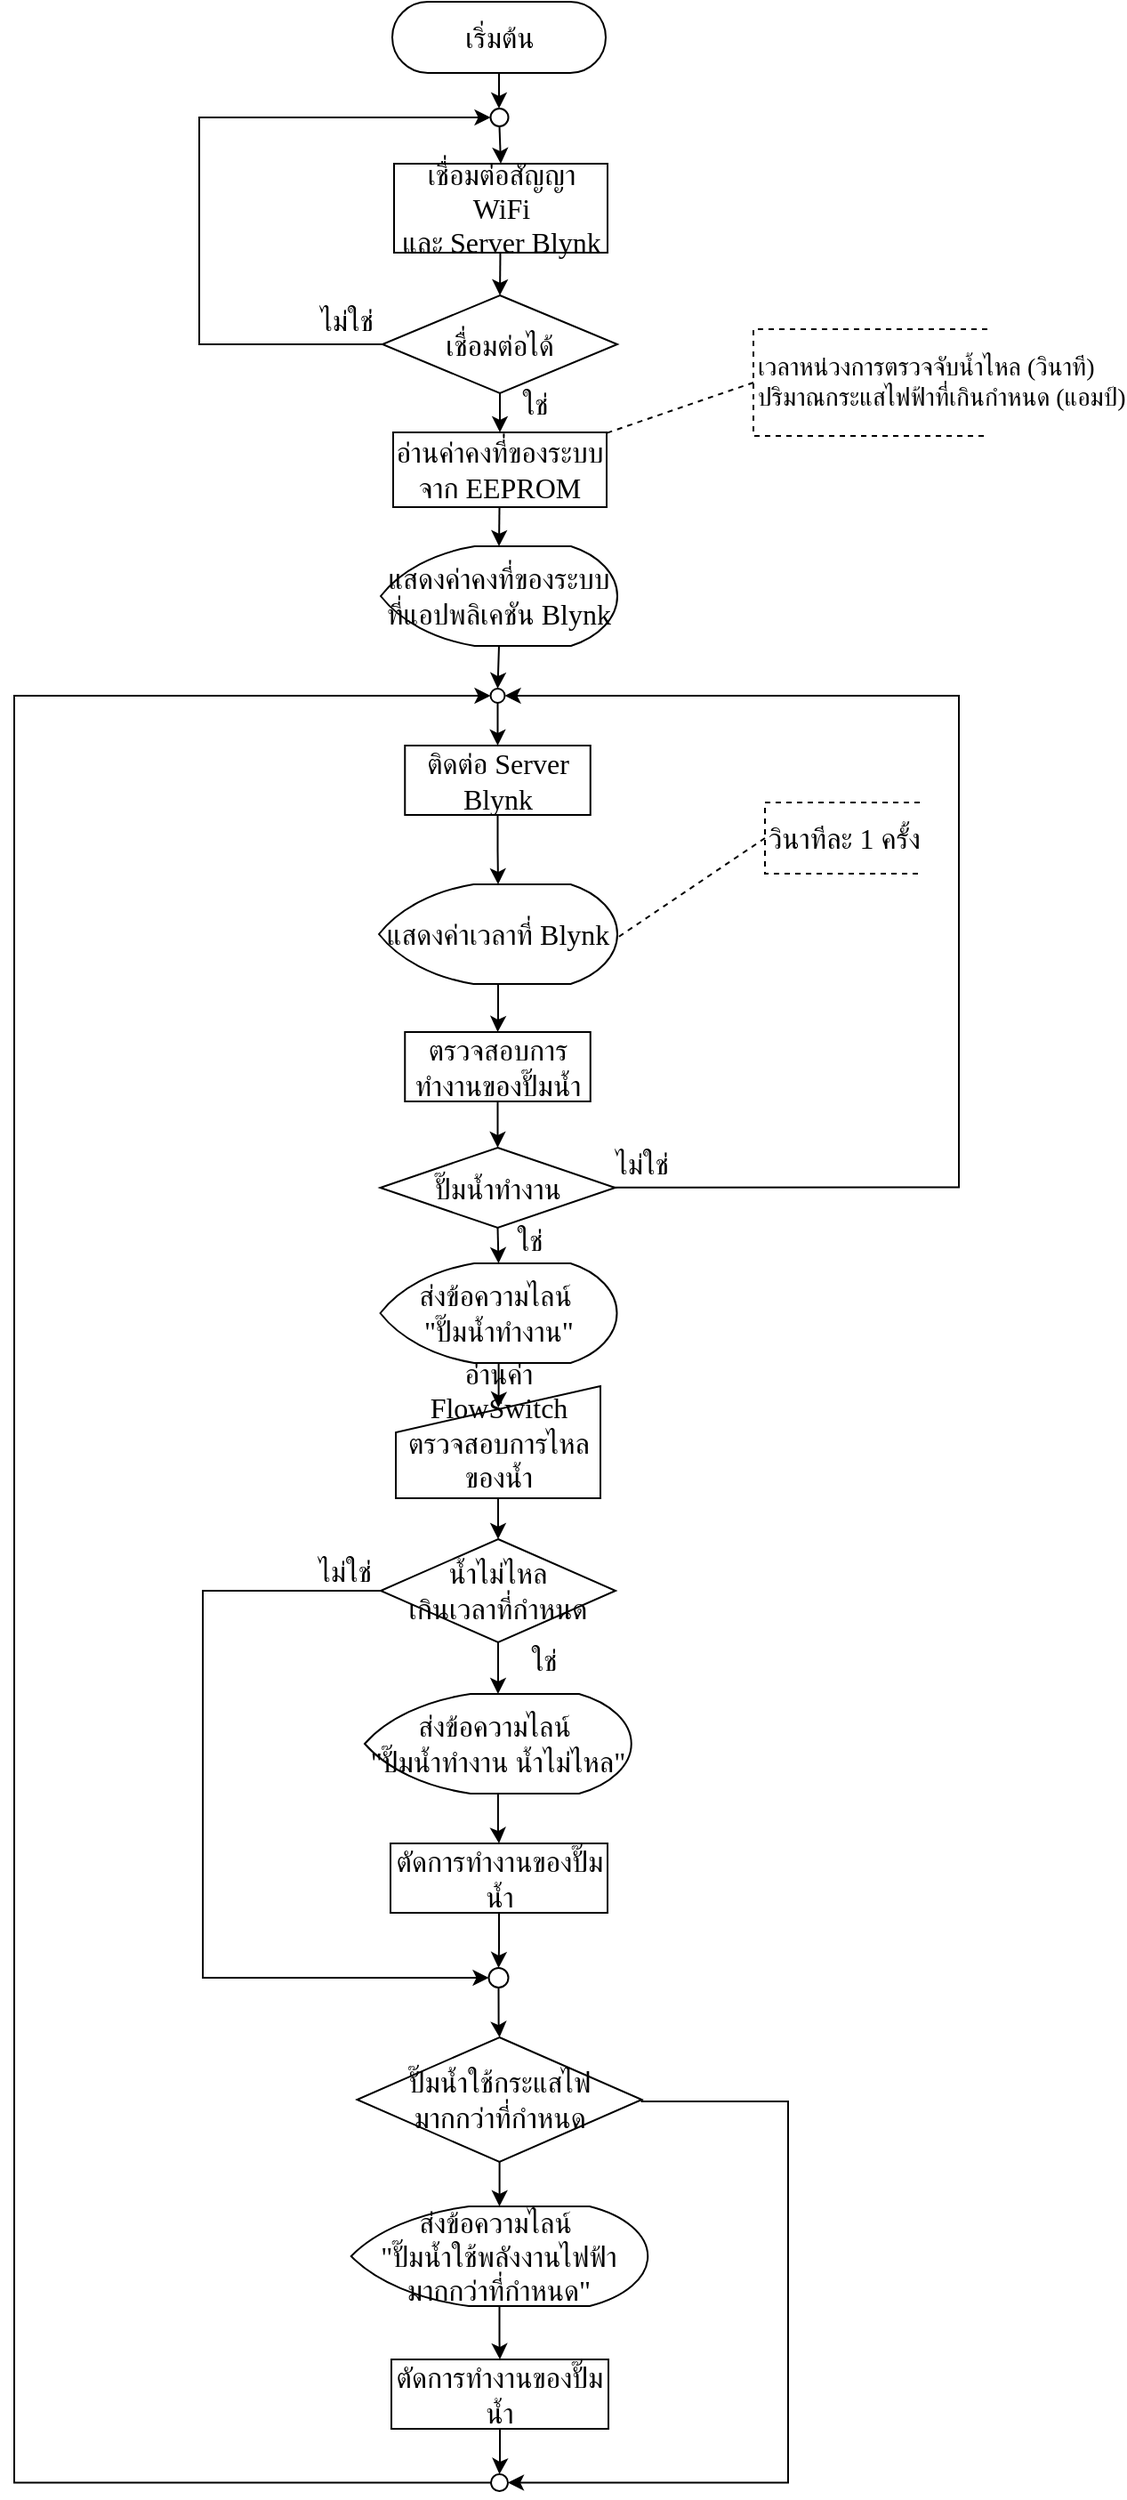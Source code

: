 <mxfile version="24.4.4" type="device">
  <diagram id="C5RBs43oDa-KdzZeNtuy" name="Page-1">
    <mxGraphModel dx="1615" dy="788" grid="0" gridSize="10" guides="1" tooltips="1" connect="1" arrows="1" fold="1" page="1" pageScale="1" pageWidth="827" pageHeight="1169" math="0" shadow="0">
      <root>
        <mxCell id="WIyWlLk6GJQsqaUBKTNV-0" />
        <mxCell id="WIyWlLk6GJQsqaUBKTNV-1" parent="WIyWlLk6GJQsqaUBKTNV-0" />
        <mxCell id="9Dl25UWo1p4aJF2bHYSF-2" value="" style="edgeStyle=orthogonalEdgeStyle;rounded=0;orthogonalLoop=1;jettySize=auto;html=1;entryX=0.5;entryY=0;entryDx=0;entryDy=0;" parent="WIyWlLk6GJQsqaUBKTNV-1" source="WIyWlLk6GJQsqaUBKTNV-3" target="9Dl25UWo1p4aJF2bHYSF-7" edge="1">
          <mxGeometry relative="1" as="geometry">
            <mxPoint x="390" y="79" as="targetPoint" />
          </mxGeometry>
        </mxCell>
        <mxCell id="WIyWlLk6GJQsqaUBKTNV-3" value="เริ่มต้น" style="rounded=1;whiteSpace=wrap;html=1;fontSize=16;glass=0;strokeWidth=1;shadow=0;arcSize=50;fontFamily=Angsana New;" parent="WIyWlLk6GJQsqaUBKTNV-1" vertex="1">
          <mxGeometry x="329.5" y="80" width="120" height="40" as="geometry" />
        </mxCell>
        <mxCell id="ng9mBBSaT-rFHwD7lpen-28" value="ไม่ใช่" style="text;html=1;strokeColor=none;fillColor=none;align=center;verticalAlign=middle;whiteSpace=wrap;rounded=0;fontFamily=Angsana New;fontSize=16;" parent="WIyWlLk6GJQsqaUBKTNV-1" vertex="1">
          <mxGeometry x="284" y="248.5" width="40" height="20" as="geometry" />
        </mxCell>
        <mxCell id="9Dl25UWo1p4aJF2bHYSF-3" value="&lt;div style=&quot;&quot;&gt;เชื่อมต่อสัญญา WiFi&lt;/div&gt;&lt;div style=&quot;&quot;&gt;และ Server Blynk&lt;/div&gt;" style="rounded=0;whiteSpace=wrap;html=1;fontFamily=Angsana New;fontSize=16;align=center;" parent="WIyWlLk6GJQsqaUBKTNV-1" vertex="1">
          <mxGeometry x="330.5" y="171" width="120" height="50" as="geometry" />
        </mxCell>
        <mxCell id="9Dl25UWo1p4aJF2bHYSF-23" value="" style="edgeStyle=orthogonalEdgeStyle;rounded=0;orthogonalLoop=1;jettySize=auto;html=1;" parent="WIyWlLk6GJQsqaUBKTNV-1" source="9Dl25UWo1p4aJF2bHYSF-6" target="9Dl25UWo1p4aJF2bHYSF-21" edge="1">
          <mxGeometry relative="1" as="geometry" />
        </mxCell>
        <mxCell id="o7gqgrwFCgOGfCgpgL1x-21" style="edgeStyle=orthogonalEdgeStyle;rounded=0;orthogonalLoop=1;jettySize=auto;html=1;exitX=0;exitY=0.5;exitDx=0;exitDy=0;entryX=0;entryY=0.5;entryDx=0;entryDy=0;" parent="WIyWlLk6GJQsqaUBKTNV-1" source="9Dl25UWo1p4aJF2bHYSF-6" target="9Dl25UWo1p4aJF2bHYSF-7" edge="1">
          <mxGeometry relative="1" as="geometry">
            <mxPoint x="81" y="272.5" as="targetPoint" />
            <Array as="points">
              <mxPoint x="221" y="273" />
              <mxPoint x="221" y="145" />
            </Array>
          </mxGeometry>
        </mxCell>
        <mxCell id="9Dl25UWo1p4aJF2bHYSF-6" value="เชื่อมต่อได้" style="rhombus;whiteSpace=wrap;html=1;fontFamily=Angsana New;fontSize=16;" parent="WIyWlLk6GJQsqaUBKTNV-1" vertex="1">
          <mxGeometry x="324" y="245" width="132" height="55" as="geometry" />
        </mxCell>
        <mxCell id="9Dl25UWo1p4aJF2bHYSF-16" style="edgeStyle=orthogonalEdgeStyle;rounded=0;orthogonalLoop=1;jettySize=auto;html=1;exitX=0.5;exitY=1;exitDx=0;exitDy=0;entryX=0.5;entryY=0;entryDx=0;entryDy=0;" parent="WIyWlLk6GJQsqaUBKTNV-1" source="9Dl25UWo1p4aJF2bHYSF-7" target="9Dl25UWo1p4aJF2bHYSF-3" edge="1">
          <mxGeometry relative="1" as="geometry" />
        </mxCell>
        <mxCell id="9Dl25UWo1p4aJF2bHYSF-7" value="" style="ellipse;whiteSpace=wrap;html=1;aspect=fixed;fontFamily=Angsana New;fontSize=16;strokeWidth=1;align=center;verticalAlign=middle;" parent="WIyWlLk6GJQsqaUBKTNV-1" vertex="1">
          <mxGeometry x="384.75" y="140" width="10" height="10" as="geometry" />
        </mxCell>
        <mxCell id="9Dl25UWo1p4aJF2bHYSF-21" value="อ่านค่าคงที่ของระบบจาก EEPROM" style="rounded=0;whiteSpace=wrap;html=1;fontFamily=Angsana New;fontSize=16;align=center;" parent="WIyWlLk6GJQsqaUBKTNV-1" vertex="1">
          <mxGeometry x="330" y="322" width="120" height="42" as="geometry" />
        </mxCell>
        <mxCell id="z4wxpSobRew-qUf7Lra--21" style="edgeStyle=orthogonalEdgeStyle;rounded=0;orthogonalLoop=1;jettySize=auto;html=1;exitX=0.5;exitY=1;exitDx=0;exitDy=0;exitPerimeter=0;entryX=0.5;entryY=0;entryDx=0;entryDy=0;" parent="WIyWlLk6GJQsqaUBKTNV-1" source="9Dl25UWo1p4aJF2bHYSF-25" target="z4wxpSobRew-qUf7Lra--3" edge="1">
          <mxGeometry relative="1" as="geometry" />
        </mxCell>
        <mxCell id="9Dl25UWo1p4aJF2bHYSF-25" value="แสดงค่าคงที่ของระบบที่แอปพลิเคชัน Blynk" style="strokeWidth=1;html=1;shape=mxgraph.flowchart.display;whiteSpace=wrap;rounded=0;strokeColor=default;align=center;verticalAlign=middle;fontFamily=Angsana New;fontSize=16;fontColor=default;fillColor=default;" parent="WIyWlLk6GJQsqaUBKTNV-1" vertex="1">
          <mxGeometry x="323" y="386" width="133" height="56" as="geometry" />
        </mxCell>
        <mxCell id="9Dl25UWo1p4aJF2bHYSF-45" value="ใช่" style="text;html=1;strokeColor=none;fillColor=none;align=center;verticalAlign=middle;whiteSpace=wrap;rounded=0;fontFamily=Angsana New;fontSize=16;" parent="WIyWlLk6GJQsqaUBKTNV-1" vertex="1">
          <mxGeometry x="389.75" y="296" width="40" height="20" as="geometry" />
        </mxCell>
        <mxCell id="9Dl25UWo1p4aJF2bHYSF-54" value="" style="endArrow=classic;html=1;rounded=0;entryX=0.5;entryY=0;entryDx=0;entryDy=0;entryPerimeter=0;" parent="WIyWlLk6GJQsqaUBKTNV-1" source="9Dl25UWo1p4aJF2bHYSF-21" target="9Dl25UWo1p4aJF2bHYSF-25" edge="1">
          <mxGeometry width="50" height="50" relative="1" as="geometry">
            <mxPoint x="391" y="385" as="sourcePoint" />
            <mxPoint x="441" y="335" as="targetPoint" />
          </mxGeometry>
        </mxCell>
        <mxCell id="9Dl25UWo1p4aJF2bHYSF-56" value="" style="endArrow=classic;html=1;rounded=0;entryX=0.5;entryY=0;entryDx=0;entryDy=0;" parent="WIyWlLk6GJQsqaUBKTNV-1" source="9Dl25UWo1p4aJF2bHYSF-3" target="9Dl25UWo1p4aJF2bHYSF-6" edge="1">
          <mxGeometry width="50" height="50" relative="1" as="geometry">
            <mxPoint x="402" y="320" as="sourcePoint" />
            <mxPoint x="452" y="270" as="targetPoint" />
          </mxGeometry>
        </mxCell>
        <mxCell id="pbIzC7XeTwds3hs3rwOw-3" value="" style="edgeStyle=orthogonalEdgeStyle;rounded=0;orthogonalLoop=1;jettySize=auto;html=1;" edge="1" parent="WIyWlLk6GJQsqaUBKTNV-1" source="o7gqgrwFCgOGfCgpgL1x-3" target="pbIzC7XeTwds3hs3rwOw-1">
          <mxGeometry relative="1" as="geometry" />
        </mxCell>
        <mxCell id="o7gqgrwFCgOGfCgpgL1x-3" value="แสดงค่าเวลาที่ Blynk" style="strokeWidth=1;html=1;shape=mxgraph.flowchart.display;whiteSpace=wrap;rounded=0;strokeColor=default;align=center;verticalAlign=middle;fontFamily=Angsana New;fontSize=16;fontColor=default;fillColor=default;" parent="WIyWlLk6GJQsqaUBKTNV-1" vertex="1">
          <mxGeometry x="322" y="576" width="134" height="56" as="geometry" />
        </mxCell>
        <mxCell id="o7gqgrwFCgOGfCgpgL1x-56" style="edgeStyle=orthogonalEdgeStyle;rounded=0;orthogonalLoop=1;jettySize=auto;html=1;exitX=0.5;exitY=1;exitDx=0;exitDy=0;entryX=0.5;entryY=1;entryDx=0;entryDy=0;" parent="WIyWlLk6GJQsqaUBKTNV-1" edge="1">
          <mxGeometry relative="1" as="geometry">
            <Array as="points">
              <mxPoint x="392" y="883" />
              <mxPoint x="82" y="883" />
            </Array>
            <mxPoint x="391.75" y="838" as="sourcePoint" />
          </mxGeometry>
        </mxCell>
        <mxCell id="o7gqgrwFCgOGfCgpgL1x-51" value="วินาทีละ 1 ครั้ง" style="strokeWidth=1;html=1;shape=mxgraph.flowchart.annotation_1;align=left;pointerEvents=1;fontFamily=Angsana New;fontSize=16;dashed=1;" parent="WIyWlLk6GJQsqaUBKTNV-1" vertex="1">
          <mxGeometry x="539" y="530" width="87" height="40" as="geometry" />
        </mxCell>
        <mxCell id="z4wxpSobRew-qUf7Lra--0" value="&lt;div style=&quot;&quot;&gt;ติดต่อ Server Blynk&lt;br&gt;&lt;/div&gt;" style="rounded=0;whiteSpace=wrap;html=1;fontFamily=Angsana New;fontSize=16;align=center;" parent="WIyWlLk6GJQsqaUBKTNV-1" vertex="1">
          <mxGeometry x="336.63" y="498" width="104.25" height="39" as="geometry" />
        </mxCell>
        <mxCell id="z4wxpSobRew-qUf7Lra--2" style="edgeStyle=orthogonalEdgeStyle;rounded=0;orthogonalLoop=1;jettySize=auto;html=1;" parent="WIyWlLk6GJQsqaUBKTNV-1" source="z4wxpSobRew-qUf7Lra--0" target="o7gqgrwFCgOGfCgpgL1x-3" edge="1">
          <mxGeometry relative="1" as="geometry" />
        </mxCell>
        <mxCell id="z4wxpSobRew-qUf7Lra--12" style="edgeStyle=orthogonalEdgeStyle;rounded=0;orthogonalLoop=1;jettySize=auto;html=1;exitX=0.5;exitY=1;exitDx=0;exitDy=0;entryX=0.5;entryY=0;entryDx=0;entryDy=0;" parent="WIyWlLk6GJQsqaUBKTNV-1" target="z4wxpSobRew-qUf7Lra--0" edge="1">
          <mxGeometry relative="1" as="geometry">
            <mxPoint x="388.76" y="474.0" as="sourcePoint" />
          </mxGeometry>
        </mxCell>
        <mxCell id="z4wxpSobRew-qUf7Lra--3" value="" style="ellipse;whiteSpace=wrap;html=1;aspect=fixed;" parent="WIyWlLk6GJQsqaUBKTNV-1" vertex="1">
          <mxGeometry x="384.75" y="466" width="8" height="8" as="geometry" />
        </mxCell>
        <mxCell id="z4wxpSobRew-qUf7Lra--7" value="ปั๊มน้ำทำงาน" style="rhombus;whiteSpace=wrap;html=1;fontFamily=Angsana New;fontSize=16;" parent="WIyWlLk6GJQsqaUBKTNV-1" vertex="1">
          <mxGeometry x="322.75" y="724" width="132" height="45" as="geometry" />
        </mxCell>
        <mxCell id="pbIzC7XeTwds3hs3rwOw-16" value="" style="edgeStyle=orthogonalEdgeStyle;rounded=0;orthogonalLoop=1;jettySize=auto;html=1;entryX=0.501;entryY=0.193;entryDx=0;entryDy=0;entryPerimeter=0;" edge="1" parent="WIyWlLk6GJQsqaUBKTNV-1" source="z4wxpSobRew-qUf7Lra--8" target="MukYhpPO2q3NCpd24JDc-12">
          <mxGeometry relative="1" as="geometry" />
        </mxCell>
        <mxCell id="z4wxpSobRew-qUf7Lra--8" value="ส่งข้อความไลน์&amp;nbsp;&lt;div&gt;&quot;ปั๊มน้ำทำงาน&quot;&lt;/div&gt;" style="strokeWidth=1;html=1;shape=mxgraph.flowchart.display;whiteSpace=wrap;rounded=0;strokeColor=default;align=center;verticalAlign=middle;fontFamily=Angsana New;fontSize=16;fontColor=default;fillColor=default;" parent="WIyWlLk6GJQsqaUBKTNV-1" vertex="1">
          <mxGeometry x="322.75" y="789" width="133" height="56" as="geometry" />
        </mxCell>
        <mxCell id="pbIzC7XeTwds3hs3rwOw-19" value="" style="edgeStyle=orthogonalEdgeStyle;rounded=0;orthogonalLoop=1;jettySize=auto;html=1;entryX=0;entryY=0.5;entryDx=0;entryDy=0;exitX=0;exitY=0.5;exitDx=0;exitDy=0;" edge="1" parent="WIyWlLk6GJQsqaUBKTNV-1" source="z4wxpSobRew-qUf7Lra--9" target="pbIzC7XeTwds3hs3rwOw-32">
          <mxGeometry relative="1" as="geometry">
            <mxPoint x="210" y="1046" as="targetPoint" />
            <Array as="points">
              <mxPoint x="223" y="973" />
              <mxPoint x="223" y="1190" />
            </Array>
          </mxGeometry>
        </mxCell>
        <mxCell id="pbIzC7XeTwds3hs3rwOw-31" value="" style="edgeStyle=orthogonalEdgeStyle;rounded=0;orthogonalLoop=1;jettySize=auto;html=1;" edge="1" parent="WIyWlLk6GJQsqaUBKTNV-1" source="z4wxpSobRew-qUf7Lra--9" target="z4wxpSobRew-qUf7Lra--10">
          <mxGeometry relative="1" as="geometry" />
        </mxCell>
        <mxCell id="z4wxpSobRew-qUf7Lra--9" value="น้ำไม่ไหล&lt;div&gt;เกินเวลาที่กำหนด&lt;/div&gt;" style="rhombus;whiteSpace=wrap;html=1;fontFamily=Angsana New;fontSize=16;" parent="WIyWlLk6GJQsqaUBKTNV-1" vertex="1">
          <mxGeometry x="323" y="944" width="132" height="58" as="geometry" />
        </mxCell>
        <mxCell id="pbIzC7XeTwds3hs3rwOw-21" value="" style="edgeStyle=orthogonalEdgeStyle;rounded=0;orthogonalLoop=1;jettySize=auto;html=1;" edge="1" parent="WIyWlLk6GJQsqaUBKTNV-1" source="z4wxpSobRew-qUf7Lra--10" target="pbIzC7XeTwds3hs3rwOw-20">
          <mxGeometry relative="1" as="geometry" />
        </mxCell>
        <mxCell id="z4wxpSobRew-qUf7Lra--10" value="ส่งข้อความไลน์&amp;nbsp;&lt;div&gt;&quot;ปั๊มน้ำทำงาน&amp;nbsp;&lt;span style=&quot;background-color: initial;&quot;&gt;น้ำไม่ไหล&quot;&lt;/span&gt;&lt;/div&gt;" style="strokeWidth=1;html=1;shape=mxgraph.flowchart.display;whiteSpace=wrap;rounded=0;strokeColor=default;align=center;verticalAlign=middle;fontFamily=Angsana New;fontSize=16;fontColor=default;fillColor=default;" parent="WIyWlLk6GJQsqaUBKTNV-1" vertex="1">
          <mxGeometry x="314" y="1031" width="149.87" height="56" as="geometry" />
        </mxCell>
        <mxCell id="z4wxpSobRew-qUf7Lra--32" style="edgeStyle=orthogonalEdgeStyle;rounded=0;orthogonalLoop=1;jettySize=auto;html=1;entryX=1;entryY=0.5;entryDx=0;entryDy=0;exitX=0.989;exitY=0.496;exitDx=0;exitDy=0;exitPerimeter=0;" parent="WIyWlLk6GJQsqaUBKTNV-1" source="z4wxpSobRew-qUf7Lra--7" target="z4wxpSobRew-qUf7Lra--3" edge="1">
          <mxGeometry relative="1" as="geometry">
            <mxPoint x="481" y="765" as="sourcePoint" />
            <Array as="points">
              <mxPoint x="648" y="746" />
              <mxPoint x="648" y="470" />
            </Array>
          </mxGeometry>
        </mxCell>
        <mxCell id="z4wxpSobRew-qUf7Lra--28" value="ไม่ใช่" style="text;html=1;strokeColor=none;fillColor=none;align=center;verticalAlign=middle;whiteSpace=wrap;rounded=0;fontFamily=Angsana New;fontSize=16;" parent="WIyWlLk6GJQsqaUBKTNV-1" vertex="1">
          <mxGeometry x="449.5" y="722.5" width="40" height="20" as="geometry" />
        </mxCell>
        <mxCell id="z4wxpSobRew-qUf7Lra--29" value="ใช่" style="text;html=1;strokeColor=none;fillColor=none;align=center;verticalAlign=middle;whiteSpace=wrap;rounded=0;fontFamily=Angsana New;fontSize=16;" parent="WIyWlLk6GJQsqaUBKTNV-1" vertex="1">
          <mxGeometry x="387" y="763" width="40" height="26" as="geometry" />
        </mxCell>
        <mxCell id="z4wxpSobRew-qUf7Lra--30" value="ไม่ใช่" style="text;html=1;strokeColor=none;fillColor=none;align=center;verticalAlign=middle;whiteSpace=wrap;rounded=0;fontFamily=Angsana New;fontSize=16;" parent="WIyWlLk6GJQsqaUBKTNV-1" vertex="1">
          <mxGeometry x="283" y="952" width="40" height="20" as="geometry" />
        </mxCell>
        <mxCell id="z4wxpSobRew-qUf7Lra--31" value="ใช่" style="text;html=1;strokeColor=none;fillColor=none;align=center;verticalAlign=middle;whiteSpace=wrap;rounded=0;fontFamily=Angsana New;fontSize=16;" parent="WIyWlLk6GJQsqaUBKTNV-1" vertex="1">
          <mxGeometry x="394.75" y="1002" width="40" height="20" as="geometry" />
        </mxCell>
        <mxCell id="MukYhpPO2q3NCpd24JDc-1" value="" style="endArrow=none;dashed=1;html=1;strokeWidth=1;fontFamily=Angsana New;entryX=0.92;entryY=0.14;entryDx=0;entryDy=0;exitX=0;exitY=0.5;exitDx=0;exitDy=0;exitPerimeter=0;fontSize=16;entryPerimeter=0;" parent="WIyWlLk6GJQsqaUBKTNV-1" source="o7gqgrwFCgOGfCgpgL1x-51" edge="1">
          <mxGeometry width="50" height="50" relative="1" as="geometry">
            <mxPoint x="502" y="558" as="sourcePoint" />
            <mxPoint x="456" y="606" as="targetPoint" />
          </mxGeometry>
        </mxCell>
        <mxCell id="pbIzC7XeTwds3hs3rwOw-17" value="" style="edgeStyle=orthogonalEdgeStyle;rounded=0;orthogonalLoop=1;jettySize=auto;html=1;" edge="1" parent="WIyWlLk6GJQsqaUBKTNV-1" source="MukYhpPO2q3NCpd24JDc-12" target="z4wxpSobRew-qUf7Lra--9">
          <mxGeometry relative="1" as="geometry" />
        </mxCell>
        <mxCell id="MukYhpPO2q3NCpd24JDc-12" value="อ่านค่า FlowSwitch&lt;br&gt;ตรวจสอบการไหลของน้ำ" style="html=1;strokeWidth=1;shape=manualInput;whiteSpace=wrap;rounded=0;size=26;arcSize=11;strokeColor=default;align=center;verticalAlign=bottom;fontFamily=Angsana New;fontSize=16;fontColor=default;fillColor=default;horizontal=1;" parent="WIyWlLk6GJQsqaUBKTNV-1" vertex="1">
          <mxGeometry x="331.5" y="858" width="115" height="63" as="geometry" />
        </mxCell>
        <mxCell id="xHlNb0R45e97w-YIwmcm-1" value="" style="endArrow=none;dashed=1;html=1;strokeWidth=1;fontFamily=Angsana New;exitX=0;exitY=0.5;exitDx=0;exitDy=0;exitPerimeter=0;fontSize=16;" parent="WIyWlLk6GJQsqaUBKTNV-1" source="xHlNb0R45e97w-YIwmcm-2" target="9Dl25UWo1p4aJF2bHYSF-21" edge="1">
          <mxGeometry width="50" height="50" relative="1" as="geometry">
            <mxPoint x="495.5" y="292" as="sourcePoint" />
            <mxPoint x="449.5" y="340" as="targetPoint" />
          </mxGeometry>
        </mxCell>
        <mxCell id="xHlNb0R45e97w-YIwmcm-2" value="เวลาหน่วงการตรวจจับน้ำไหล (วินาที)&lt;div&gt;&lt;span style=&quot;background-color: initial;&quot;&gt;ปริมาณกระแสไฟฟ้าที่เกินกำหนด (แอมป์)&lt;/span&gt;&lt;/div&gt;" style="strokeWidth=1;html=1;shape=mxgraph.flowchart.annotation_1;align=left;pointerEvents=1;fontFamily=Angsana New;fontSize=14;dashed=1;" parent="WIyWlLk6GJQsqaUBKTNV-1" vertex="1">
          <mxGeometry x="532.5" y="264" width="131.5" height="60" as="geometry" />
        </mxCell>
        <mxCell id="pbIzC7XeTwds3hs3rwOw-1" value="&lt;div style=&quot;&quot;&gt;ตรวจสอบการทำงานของปั๊มน้ำ&lt;br&gt;&lt;/div&gt;" style="rounded=0;whiteSpace=wrap;html=1;fontFamily=Angsana New;fontSize=16;align=center;" vertex="1" parent="WIyWlLk6GJQsqaUBKTNV-1">
          <mxGeometry x="336.63" y="659" width="104.25" height="39" as="geometry" />
        </mxCell>
        <mxCell id="pbIzC7XeTwds3hs3rwOw-6" value="" style="endArrow=classic;html=1;rounded=0;entryX=0.5;entryY=0;entryDx=0;entryDy=0;exitX=0.5;exitY=1;exitDx=0;exitDy=0;" edge="1" parent="WIyWlLk6GJQsqaUBKTNV-1" source="pbIzC7XeTwds3hs3rwOw-1" target="z4wxpSobRew-qUf7Lra--7">
          <mxGeometry width="50" height="50" relative="1" as="geometry">
            <mxPoint x="404" y="763" as="sourcePoint" />
            <mxPoint x="454" y="713" as="targetPoint" />
          </mxGeometry>
        </mxCell>
        <mxCell id="pbIzC7XeTwds3hs3rwOw-7" value="" style="endArrow=classic;html=1;rounded=0;entryX=0.5;entryY=0;entryDx=0;entryDy=0;entryPerimeter=0;exitX=0.5;exitY=1;exitDx=0;exitDy=0;" edge="1" parent="WIyWlLk6GJQsqaUBKTNV-1" source="z4wxpSobRew-qUf7Lra--7" target="z4wxpSobRew-qUf7Lra--8">
          <mxGeometry width="50" height="50" relative="1" as="geometry">
            <mxPoint x="383" y="856" as="sourcePoint" />
            <mxPoint x="433" y="806" as="targetPoint" />
          </mxGeometry>
        </mxCell>
        <mxCell id="pbIzC7XeTwds3hs3rwOw-33" value="" style="edgeStyle=orthogonalEdgeStyle;rounded=0;orthogonalLoop=1;jettySize=auto;html=1;" edge="1" parent="WIyWlLk6GJQsqaUBKTNV-1" source="pbIzC7XeTwds3hs3rwOw-20" target="pbIzC7XeTwds3hs3rwOw-32">
          <mxGeometry relative="1" as="geometry" />
        </mxCell>
        <mxCell id="pbIzC7XeTwds3hs3rwOw-20" value="&lt;div style=&quot;&quot;&gt;ตัดการทำงานของปั๊มน้ำ&lt;br&gt;&lt;/div&gt;" style="rounded=0;whiteSpace=wrap;html=1;fontFamily=Angsana New;fontSize=16;align=center;" vertex="1" parent="WIyWlLk6GJQsqaUBKTNV-1">
          <mxGeometry x="328.5" y="1115" width="122" height="39" as="geometry" />
        </mxCell>
        <mxCell id="pbIzC7XeTwds3hs3rwOw-36" value="" style="edgeStyle=orthogonalEdgeStyle;rounded=0;orthogonalLoop=1;jettySize=auto;html=1;" edge="1" parent="WIyWlLk6GJQsqaUBKTNV-1" source="pbIzC7XeTwds3hs3rwOw-32" target="pbIzC7XeTwds3hs3rwOw-35">
          <mxGeometry relative="1" as="geometry" />
        </mxCell>
        <mxCell id="pbIzC7XeTwds3hs3rwOw-32" value="" style="ellipse;whiteSpace=wrap;html=1;aspect=fixed;" vertex="1" parent="WIyWlLk6GJQsqaUBKTNV-1">
          <mxGeometry x="383.75" y="1185" width="11" height="11" as="geometry" />
        </mxCell>
        <mxCell id="pbIzC7XeTwds3hs3rwOw-40" value="" style="edgeStyle=orthogonalEdgeStyle;rounded=0;orthogonalLoop=1;jettySize=auto;html=1;" edge="1" parent="WIyWlLk6GJQsqaUBKTNV-1" source="pbIzC7XeTwds3hs3rwOw-35" target="pbIzC7XeTwds3hs3rwOw-38">
          <mxGeometry relative="1" as="geometry" />
        </mxCell>
        <mxCell id="pbIzC7XeTwds3hs3rwOw-48" style="edgeStyle=orthogonalEdgeStyle;rounded=0;orthogonalLoop=1;jettySize=auto;html=1;entryX=1;entryY=0.5;entryDx=0;entryDy=0;exitX=1;exitY=0.5;exitDx=0;exitDy=0;" edge="1" parent="WIyWlLk6GJQsqaUBKTNV-1" source="pbIzC7XeTwds3hs3rwOw-35" target="pbIzC7XeTwds3hs3rwOw-44">
          <mxGeometry relative="1" as="geometry">
            <mxPoint x="486.107" y="1260" as="sourcePoint" />
            <mxPoint x="420" y="1478.25" as="targetPoint" />
            <Array as="points">
              <mxPoint x="552" y="1260" />
              <mxPoint x="552" y="1474" />
            </Array>
          </mxGeometry>
        </mxCell>
        <mxCell id="pbIzC7XeTwds3hs3rwOw-35" value="ปั๊มน้ำใช้กระแสไฟ&lt;div&gt;มากกว่าที่กำหนด&lt;/div&gt;" style="rhombus;whiteSpace=wrap;html=1;fontFamily=Angsana New;fontSize=16;" vertex="1" parent="WIyWlLk6GJQsqaUBKTNV-1">
          <mxGeometry x="309.75" y="1224" width="160" height="70" as="geometry" />
        </mxCell>
        <mxCell id="pbIzC7XeTwds3hs3rwOw-42" value="" style="edgeStyle=orthogonalEdgeStyle;rounded=0;orthogonalLoop=1;jettySize=auto;html=1;" edge="1" parent="WIyWlLk6GJQsqaUBKTNV-1" source="pbIzC7XeTwds3hs3rwOw-38" target="pbIzC7XeTwds3hs3rwOw-41">
          <mxGeometry relative="1" as="geometry" />
        </mxCell>
        <mxCell id="pbIzC7XeTwds3hs3rwOw-38" value="ส่งข้อความไลน์&amp;nbsp;&lt;div&gt;&quot;ปั๊มน้ำใช้พลังงานไฟฟ้ามากกว่าที่กำหนด&lt;span style=&quot;background-color: initial;&quot;&gt;&quot;&lt;/span&gt;&lt;/div&gt;" style="strokeWidth=1;html=1;shape=mxgraph.flowchart.display;whiteSpace=wrap;rounded=0;strokeColor=default;align=center;verticalAlign=middle;fontFamily=Angsana New;fontSize=16;fontColor=default;fillColor=default;" vertex="1" parent="WIyWlLk6GJQsqaUBKTNV-1">
          <mxGeometry x="306.38" y="1319" width="166.74" height="56" as="geometry" />
        </mxCell>
        <mxCell id="pbIzC7XeTwds3hs3rwOw-45" value="" style="edgeStyle=orthogonalEdgeStyle;rounded=0;orthogonalLoop=1;jettySize=auto;html=1;" edge="1" parent="WIyWlLk6GJQsqaUBKTNV-1" source="pbIzC7XeTwds3hs3rwOw-41" target="pbIzC7XeTwds3hs3rwOw-44">
          <mxGeometry relative="1" as="geometry" />
        </mxCell>
        <mxCell id="pbIzC7XeTwds3hs3rwOw-41" value="&lt;div style=&quot;&quot;&gt;ตัดการทำงานของปั๊มน้ำ&lt;br&gt;&lt;/div&gt;" style="rounded=0;whiteSpace=wrap;html=1;fontFamily=Angsana New;fontSize=16;align=center;" vertex="1" parent="WIyWlLk6GJQsqaUBKTNV-1">
          <mxGeometry x="329" y="1405" width="122" height="39" as="geometry" />
        </mxCell>
        <mxCell id="pbIzC7XeTwds3hs3rwOw-49" style="edgeStyle=orthogonalEdgeStyle;rounded=0;orthogonalLoop=1;jettySize=auto;html=1;entryX=0;entryY=0.5;entryDx=0;entryDy=0;" edge="1" parent="WIyWlLk6GJQsqaUBKTNV-1" source="pbIzC7XeTwds3hs3rwOw-44" target="z4wxpSobRew-qUf7Lra--3">
          <mxGeometry relative="1" as="geometry">
            <Array as="points">
              <mxPoint x="117" y="1474" />
              <mxPoint x="117" y="470" />
            </Array>
          </mxGeometry>
        </mxCell>
        <mxCell id="pbIzC7XeTwds3hs3rwOw-44" value="" style="ellipse;whiteSpace=wrap;html=1;fontSize=16;fontFamily=Angsana New;rounded=0;" vertex="1" parent="WIyWlLk6GJQsqaUBKTNV-1">
          <mxGeometry x="385" y="1469.5" width="9.5" height="9.5" as="geometry" />
        </mxCell>
      </root>
    </mxGraphModel>
  </diagram>
</mxfile>

